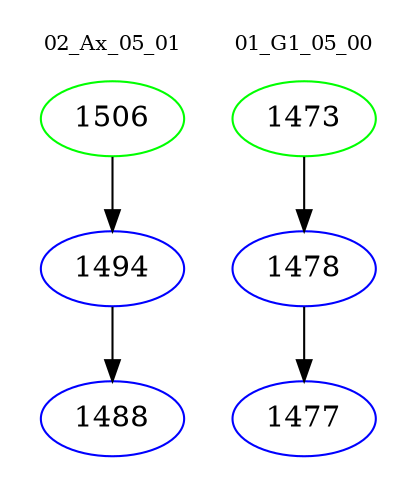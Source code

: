digraph{
subgraph cluster_0 {
color = white
label = "02_Ax_05_01";
fontsize=10;
T0_1506 [label="1506", color="green"]
T0_1506 -> T0_1494 [color="black"]
T0_1494 [label="1494", color="blue"]
T0_1494 -> T0_1488 [color="black"]
T0_1488 [label="1488", color="blue"]
}
subgraph cluster_1 {
color = white
label = "01_G1_05_00";
fontsize=10;
T1_1473 [label="1473", color="green"]
T1_1473 -> T1_1478 [color="black"]
T1_1478 [label="1478", color="blue"]
T1_1478 -> T1_1477 [color="black"]
T1_1477 [label="1477", color="blue"]
}
}
